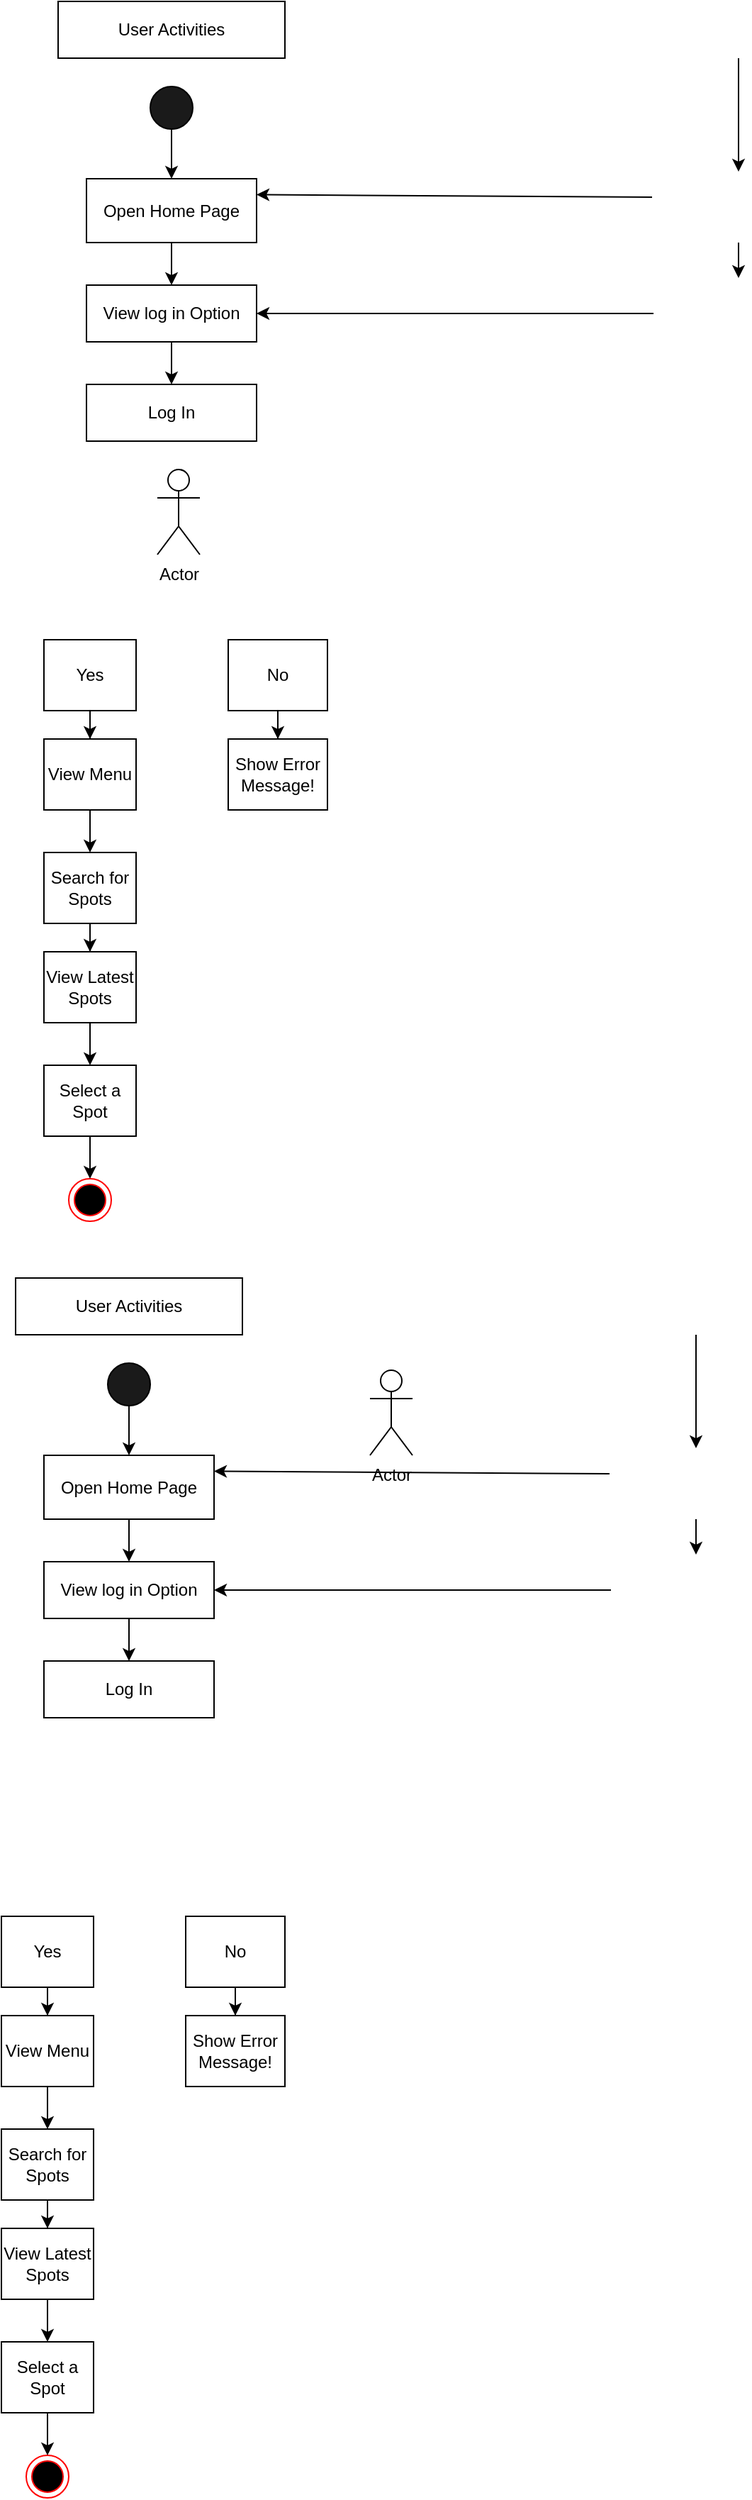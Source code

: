 <mxfile version="24.7.17">
  <diagram name="Seite-1" id="BTphIldE6bbO_cXO-Jw7">
    <mxGraphModel dx="1674" dy="746" grid="1" gridSize="10" guides="1" tooltips="1" connect="1" arrows="1" fold="1" page="1" pageScale="1" pageWidth="827" pageHeight="1169" math="0" shadow="0">
      <root>
        <mxCell id="0" />
        <mxCell id="1" parent="0" />
        <mxCell id="68CNgsPysHv9A_S6L-0B-2" value="User Activities" style="rounded=0;whiteSpace=wrap;html=1;" parent="1" vertex="1">
          <mxGeometry x="160" y="80" width="160" height="40" as="geometry" />
        </mxCell>
        <mxCell id="68CNgsPysHv9A_S6L-0B-3" value="" style="edgeStyle=orthogonalEdgeStyle;rounded=0;orthogonalLoop=1;jettySize=auto;html=1;" parent="1" edge="1">
          <mxGeometry relative="1" as="geometry">
            <Array as="points">
              <mxPoint x="640" y="150" />
              <mxPoint x="640" y="150" />
            </Array>
            <mxPoint x="640" y="120" as="sourcePoint" />
            <mxPoint x="640" y="200" as="targetPoint" />
          </mxGeometry>
        </mxCell>
        <mxCell id="68CNgsPysHv9A_S6L-0B-4" value="" style="edgeStyle=orthogonalEdgeStyle;rounded=0;orthogonalLoop=1;jettySize=auto;html=1;" parent="1" source="68CNgsPysHv9A_S6L-0B-5" target="68CNgsPysHv9A_S6L-0B-7" edge="1">
          <mxGeometry relative="1" as="geometry" />
        </mxCell>
        <mxCell id="68CNgsPysHv9A_S6L-0B-5" value="" style="ellipse;whiteSpace=wrap;html=1;aspect=fixed;fillColor=#1A1A1A;" parent="1" vertex="1">
          <mxGeometry x="225" y="140" width="30" height="30" as="geometry" />
        </mxCell>
        <mxCell id="68CNgsPysHv9A_S6L-0B-6" value="" style="edgeStyle=orthogonalEdgeStyle;rounded=0;orthogonalLoop=1;jettySize=auto;html=1;" parent="1" source="68CNgsPysHv9A_S6L-0B-7" target="68CNgsPysHv9A_S6L-0B-9" edge="1">
          <mxGeometry relative="1" as="geometry" />
        </mxCell>
        <mxCell id="68CNgsPysHv9A_S6L-0B-7" value="Open Home Page" style="whiteSpace=wrap;html=1;" parent="1" vertex="1">
          <mxGeometry x="180" y="205" width="120" height="45" as="geometry" />
        </mxCell>
        <mxCell id="68CNgsPysHv9A_S6L-0B-8" value="" style="edgeStyle=orthogonalEdgeStyle;rounded=0;orthogonalLoop=1;jettySize=auto;html=1;" parent="1" source="68CNgsPysHv9A_S6L-0B-9" target="68CNgsPysHv9A_S6L-0B-10" edge="1">
          <mxGeometry relative="1" as="geometry" />
        </mxCell>
        <mxCell id="68CNgsPysHv9A_S6L-0B-9" value="View log in Option" style="whiteSpace=wrap;html=1;" parent="1" vertex="1">
          <mxGeometry x="180" y="280" width="120" height="40" as="geometry" />
        </mxCell>
        <mxCell id="68CNgsPysHv9A_S6L-0B-10" value="Log In" style="whiteSpace=wrap;html=1;" parent="1" vertex="1">
          <mxGeometry x="180" y="350" width="120" height="40" as="geometry" />
        </mxCell>
        <mxCell id="68CNgsPysHv9A_S6L-0B-11" value="" style="edgeStyle=orthogonalEdgeStyle;rounded=0;orthogonalLoop=1;jettySize=auto;html=1;" parent="1" source="68CNgsPysHv9A_S6L-0B-12" target="68CNgsPysHv9A_S6L-0B-16" edge="1">
          <mxGeometry relative="1" as="geometry" />
        </mxCell>
        <mxCell id="68CNgsPysHv9A_S6L-0B-12" value="No" style="whiteSpace=wrap;html=1;" parent="1" vertex="1">
          <mxGeometry x="280" y="530" width="70" height="50" as="geometry" />
        </mxCell>
        <mxCell id="68CNgsPysHv9A_S6L-0B-13" value="" style="edgeStyle=orthogonalEdgeStyle;rounded=0;orthogonalLoop=1;jettySize=auto;html=1;" parent="1" source="68CNgsPysHv9A_S6L-0B-14" target="68CNgsPysHv9A_S6L-0B-15" edge="1">
          <mxGeometry relative="1" as="geometry" />
        </mxCell>
        <mxCell id="68CNgsPysHv9A_S6L-0B-14" value="Yes" style="whiteSpace=wrap;html=1;" parent="1" vertex="1">
          <mxGeometry x="150" y="530" width="65" height="50" as="geometry" />
        </mxCell>
        <mxCell id="68CNgsPysHv9A_S6L-0B-15" value="View Menu" style="whiteSpace=wrap;html=1;" parent="1" vertex="1">
          <mxGeometry x="150" y="600" width="65" height="50" as="geometry" />
        </mxCell>
        <mxCell id="68CNgsPysHv9A_S6L-0B-16" value="Show Error Message!" style="whiteSpace=wrap;html=1;" parent="1" vertex="1">
          <mxGeometry x="280" y="600" width="70" height="50" as="geometry" />
        </mxCell>
        <mxCell id="68CNgsPysHv9A_S6L-0B-17" value="" style="edgeStyle=orthogonalEdgeStyle;rounded=0;orthogonalLoop=1;jettySize=auto;html=1;" parent="1" target="68CNgsPysHv9A_S6L-0B-20" edge="1">
          <mxGeometry relative="1" as="geometry">
            <mxPoint x="182.5" y="730" as="sourcePoint" />
          </mxGeometry>
        </mxCell>
        <mxCell id="68CNgsPysHv9A_S6L-0B-18" style="edgeStyle=orthogonalEdgeStyle;rounded=0;orthogonalLoop=1;jettySize=auto;html=1;exitX=0.5;exitY=1;exitDx=0;exitDy=0;" parent="1" edge="1">
          <mxGeometry relative="1" as="geometry">
            <mxPoint x="540" y="450" as="sourcePoint" />
            <mxPoint x="540" y="450" as="targetPoint" />
          </mxGeometry>
        </mxCell>
        <mxCell id="68CNgsPysHv9A_S6L-0B-19" value="" style="edgeStyle=orthogonalEdgeStyle;rounded=0;orthogonalLoop=1;jettySize=auto;html=1;" parent="1" source="68CNgsPysHv9A_S6L-0B-20" target="68CNgsPysHv9A_S6L-0B-22" edge="1">
          <mxGeometry relative="1" as="geometry" />
        </mxCell>
        <mxCell id="68CNgsPysHv9A_S6L-0B-20" value="Search for Spots" style="whiteSpace=wrap;html=1;" parent="1" vertex="1">
          <mxGeometry x="150" y="680" width="65" height="50" as="geometry" />
        </mxCell>
        <mxCell id="68CNgsPysHv9A_S6L-0B-21" value="" style="edgeStyle=orthogonalEdgeStyle;rounded=0;orthogonalLoop=1;jettySize=auto;html=1;" parent="1" source="68CNgsPysHv9A_S6L-0B-22" target="68CNgsPysHv9A_S6L-0B-23" edge="1">
          <mxGeometry relative="1" as="geometry" />
        </mxCell>
        <mxCell id="68CNgsPysHv9A_S6L-0B-22" value="View Latest Spots" style="whiteSpace=wrap;html=1;" parent="1" vertex="1">
          <mxGeometry x="150" y="750" width="65" height="50" as="geometry" />
        </mxCell>
        <mxCell id="68CNgsPysHv9A_S6L-0B-23" value="Select a Spot" style="whiteSpace=wrap;html=1;" parent="1" vertex="1">
          <mxGeometry x="150" y="830" width="65" height="50" as="geometry" />
        </mxCell>
        <mxCell id="68CNgsPysHv9A_S6L-0B-24" value="" style="ellipse;html=1;shape=endState;fillColor=#000000;strokeColor=#ff0000;" parent="1" vertex="1">
          <mxGeometry x="167.5" y="910" width="30" height="30" as="geometry" />
        </mxCell>
        <mxCell id="68CNgsPysHv9A_S6L-0B-25" value="" style="edgeStyle=orthogonalEdgeStyle;rounded=0;orthogonalLoop=1;jettySize=auto;html=1;" parent="1" edge="1">
          <mxGeometry relative="1" as="geometry">
            <mxPoint x="640" y="250" as="sourcePoint" />
            <mxPoint x="640" y="275" as="targetPoint" />
          </mxGeometry>
        </mxCell>
        <mxCell id="68CNgsPysHv9A_S6L-0B-26" value="" style="endArrow=classic;html=1;rounded=0;entryX=1;entryY=0.25;entryDx=0;entryDy=0;exitX=-0.007;exitY=0.36;exitDx=0;exitDy=0;exitPerimeter=0;" parent="1" target="68CNgsPysHv9A_S6L-0B-7" edge="1">
          <mxGeometry width="50" height="50" relative="1" as="geometry">
            <mxPoint x="579" y="218" as="sourcePoint" />
            <mxPoint x="440" y="290" as="targetPoint" />
          </mxGeometry>
        </mxCell>
        <mxCell id="68CNgsPysHv9A_S6L-0B-27" value="" style="endArrow=classic;html=1;rounded=0;exitX=0;exitY=0.5;exitDx=0;exitDy=0;entryX=1;entryY=0.5;entryDx=0;entryDy=0;" parent="1" target="68CNgsPysHv9A_S6L-0B-9" edge="1">
          <mxGeometry width="50" height="50" relative="1" as="geometry">
            <mxPoint x="580" y="300" as="sourcePoint" />
            <mxPoint x="440" y="290" as="targetPoint" />
          </mxGeometry>
        </mxCell>
        <mxCell id="68CNgsPysHv9A_S6L-0B-28" value="" style="endArrow=classic;html=1;rounded=0;exitX=0.5;exitY=1;exitDx=0;exitDy=0;entryX=0.5;entryY=0;entryDx=0;entryDy=0;" parent="1" source="68CNgsPysHv9A_S6L-0B-15" target="68CNgsPysHv9A_S6L-0B-20" edge="1">
          <mxGeometry width="50" height="50" relative="1" as="geometry">
            <mxPoint x="250" y="710" as="sourcePoint" />
            <mxPoint x="340" y="710" as="targetPoint" />
          </mxGeometry>
        </mxCell>
        <mxCell id="68CNgsPysHv9A_S6L-0B-29" value="" style="endArrow=classic;html=1;rounded=0;exitX=0.5;exitY=1;exitDx=0;exitDy=0;entryX=0.5;entryY=0;entryDx=0;entryDy=0;" parent="1" source="68CNgsPysHv9A_S6L-0B-23" target="68CNgsPysHv9A_S6L-0B-24" edge="1">
          <mxGeometry width="50" height="50" relative="1" as="geometry">
            <mxPoint x="10" y="970" as="sourcePoint" />
            <mxPoint x="267.5" y="910" as="targetPoint" />
          </mxGeometry>
        </mxCell>
        <mxCell id="W2C030SJba9mZZKaXuLO-29" value="Actor" style="shape=umlActor;verticalLabelPosition=bottom;verticalAlign=top;html=1;outlineConnect=0;" vertex="1" parent="1">
          <mxGeometry x="230" y="410" width="30" height="60" as="geometry" />
        </mxCell>
        <mxCell id="W2C030SJba9mZZKaXuLO-30" value="User Activities" style="rounded=0;whiteSpace=wrap;html=1;" vertex="1" parent="1">
          <mxGeometry x="130" y="980" width="160" height="40" as="geometry" />
        </mxCell>
        <mxCell id="W2C030SJba9mZZKaXuLO-31" value="" style="edgeStyle=orthogonalEdgeStyle;rounded=0;orthogonalLoop=1;jettySize=auto;html=1;" edge="1" parent="1">
          <mxGeometry relative="1" as="geometry">
            <Array as="points">
              <mxPoint x="610" y="1050" />
              <mxPoint x="610" y="1050" />
            </Array>
            <mxPoint x="610" y="1020" as="sourcePoint" />
            <mxPoint x="610" y="1100" as="targetPoint" />
          </mxGeometry>
        </mxCell>
        <mxCell id="W2C030SJba9mZZKaXuLO-32" value="" style="edgeStyle=orthogonalEdgeStyle;rounded=0;orthogonalLoop=1;jettySize=auto;html=1;" edge="1" parent="1" source="W2C030SJba9mZZKaXuLO-33" target="W2C030SJba9mZZKaXuLO-35">
          <mxGeometry relative="1" as="geometry" />
        </mxCell>
        <mxCell id="W2C030SJba9mZZKaXuLO-33" value="" style="ellipse;whiteSpace=wrap;html=1;aspect=fixed;fillColor=#1A1A1A;" vertex="1" parent="1">
          <mxGeometry x="195" y="1040" width="30" height="30" as="geometry" />
        </mxCell>
        <mxCell id="W2C030SJba9mZZKaXuLO-34" value="" style="edgeStyle=orthogonalEdgeStyle;rounded=0;orthogonalLoop=1;jettySize=auto;html=1;" edge="1" parent="1" source="W2C030SJba9mZZKaXuLO-35" target="W2C030SJba9mZZKaXuLO-37">
          <mxGeometry relative="1" as="geometry" />
        </mxCell>
        <mxCell id="W2C030SJba9mZZKaXuLO-35" value="Open Home Page" style="whiteSpace=wrap;html=1;" vertex="1" parent="1">
          <mxGeometry x="150" y="1105" width="120" height="45" as="geometry" />
        </mxCell>
        <mxCell id="W2C030SJba9mZZKaXuLO-36" value="" style="edgeStyle=orthogonalEdgeStyle;rounded=0;orthogonalLoop=1;jettySize=auto;html=1;" edge="1" parent="1" source="W2C030SJba9mZZKaXuLO-37" target="W2C030SJba9mZZKaXuLO-38">
          <mxGeometry relative="1" as="geometry" />
        </mxCell>
        <mxCell id="W2C030SJba9mZZKaXuLO-37" value="View log in Option" style="whiteSpace=wrap;html=1;" vertex="1" parent="1">
          <mxGeometry x="150" y="1180" width="120" height="40" as="geometry" />
        </mxCell>
        <mxCell id="W2C030SJba9mZZKaXuLO-38" value="Log In" style="whiteSpace=wrap;html=1;" vertex="1" parent="1">
          <mxGeometry x="150" y="1250" width="120" height="40" as="geometry" />
        </mxCell>
        <mxCell id="W2C030SJba9mZZKaXuLO-39" value="" style="edgeStyle=orthogonalEdgeStyle;rounded=0;orthogonalLoop=1;jettySize=auto;html=1;" edge="1" parent="1" source="W2C030SJba9mZZKaXuLO-40" target="W2C030SJba9mZZKaXuLO-44">
          <mxGeometry relative="1" as="geometry" />
        </mxCell>
        <mxCell id="W2C030SJba9mZZKaXuLO-40" value="No" style="whiteSpace=wrap;html=1;" vertex="1" parent="1">
          <mxGeometry x="250" y="1430" width="70" height="50" as="geometry" />
        </mxCell>
        <mxCell id="W2C030SJba9mZZKaXuLO-41" value="" style="edgeStyle=orthogonalEdgeStyle;rounded=0;orthogonalLoop=1;jettySize=auto;html=1;" edge="1" parent="1" source="W2C030SJba9mZZKaXuLO-42" target="W2C030SJba9mZZKaXuLO-43">
          <mxGeometry relative="1" as="geometry" />
        </mxCell>
        <mxCell id="W2C030SJba9mZZKaXuLO-42" value="Yes" style="whiteSpace=wrap;html=1;" vertex="1" parent="1">
          <mxGeometry x="120" y="1430" width="65" height="50" as="geometry" />
        </mxCell>
        <mxCell id="W2C030SJba9mZZKaXuLO-43" value="View Menu" style="whiteSpace=wrap;html=1;" vertex="1" parent="1">
          <mxGeometry x="120" y="1500" width="65" height="50" as="geometry" />
        </mxCell>
        <mxCell id="W2C030SJba9mZZKaXuLO-44" value="Show Error Message!" style="whiteSpace=wrap;html=1;" vertex="1" parent="1">
          <mxGeometry x="250" y="1500" width="70" height="50" as="geometry" />
        </mxCell>
        <mxCell id="W2C030SJba9mZZKaXuLO-45" value="" style="edgeStyle=orthogonalEdgeStyle;rounded=0;orthogonalLoop=1;jettySize=auto;html=1;" edge="1" parent="1" target="W2C030SJba9mZZKaXuLO-48">
          <mxGeometry relative="1" as="geometry">
            <mxPoint x="152.5" y="1630" as="sourcePoint" />
          </mxGeometry>
        </mxCell>
        <mxCell id="W2C030SJba9mZZKaXuLO-46" style="edgeStyle=orthogonalEdgeStyle;rounded=0;orthogonalLoop=1;jettySize=auto;html=1;exitX=0.5;exitY=1;exitDx=0;exitDy=0;" edge="1" parent="1">
          <mxGeometry relative="1" as="geometry">
            <mxPoint x="510" y="1350" as="sourcePoint" />
            <mxPoint x="510" y="1350" as="targetPoint" />
          </mxGeometry>
        </mxCell>
        <mxCell id="W2C030SJba9mZZKaXuLO-47" value="" style="edgeStyle=orthogonalEdgeStyle;rounded=0;orthogonalLoop=1;jettySize=auto;html=1;" edge="1" parent="1" source="W2C030SJba9mZZKaXuLO-48" target="W2C030SJba9mZZKaXuLO-50">
          <mxGeometry relative="1" as="geometry" />
        </mxCell>
        <mxCell id="W2C030SJba9mZZKaXuLO-48" value="Search for Spots" style="whiteSpace=wrap;html=1;" vertex="1" parent="1">
          <mxGeometry x="120" y="1580" width="65" height="50" as="geometry" />
        </mxCell>
        <mxCell id="W2C030SJba9mZZKaXuLO-49" value="" style="edgeStyle=orthogonalEdgeStyle;rounded=0;orthogonalLoop=1;jettySize=auto;html=1;" edge="1" parent="1" source="W2C030SJba9mZZKaXuLO-50" target="W2C030SJba9mZZKaXuLO-51">
          <mxGeometry relative="1" as="geometry" />
        </mxCell>
        <mxCell id="W2C030SJba9mZZKaXuLO-50" value="View Latest Spots" style="whiteSpace=wrap;html=1;" vertex="1" parent="1">
          <mxGeometry x="120" y="1650" width="65" height="50" as="geometry" />
        </mxCell>
        <mxCell id="W2C030SJba9mZZKaXuLO-51" value="Select a Spot" style="whiteSpace=wrap;html=1;" vertex="1" parent="1">
          <mxGeometry x="120" y="1730" width="65" height="50" as="geometry" />
        </mxCell>
        <mxCell id="W2C030SJba9mZZKaXuLO-52" value="" style="ellipse;html=1;shape=endState;fillColor=#000000;strokeColor=#ff0000;" vertex="1" parent="1">
          <mxGeometry x="137.5" y="1810" width="30" height="30" as="geometry" />
        </mxCell>
        <mxCell id="W2C030SJba9mZZKaXuLO-53" value="" style="edgeStyle=orthogonalEdgeStyle;rounded=0;orthogonalLoop=1;jettySize=auto;html=1;" edge="1" parent="1">
          <mxGeometry relative="1" as="geometry">
            <mxPoint x="610" y="1150" as="sourcePoint" />
            <mxPoint x="610" y="1175" as="targetPoint" />
          </mxGeometry>
        </mxCell>
        <mxCell id="W2C030SJba9mZZKaXuLO-54" value="" style="endArrow=classic;html=1;rounded=0;entryX=1;entryY=0.25;entryDx=0;entryDy=0;exitX=-0.007;exitY=0.36;exitDx=0;exitDy=0;exitPerimeter=0;" edge="1" parent="1" target="W2C030SJba9mZZKaXuLO-35">
          <mxGeometry width="50" height="50" relative="1" as="geometry">
            <mxPoint x="549" y="1118" as="sourcePoint" />
            <mxPoint x="410" y="1190" as="targetPoint" />
          </mxGeometry>
        </mxCell>
        <mxCell id="W2C030SJba9mZZKaXuLO-55" value="" style="endArrow=classic;html=1;rounded=0;exitX=0;exitY=0.5;exitDx=0;exitDy=0;entryX=1;entryY=0.5;entryDx=0;entryDy=0;" edge="1" parent="1" target="W2C030SJba9mZZKaXuLO-37">
          <mxGeometry width="50" height="50" relative="1" as="geometry">
            <mxPoint x="550" y="1200" as="sourcePoint" />
            <mxPoint x="410" y="1190" as="targetPoint" />
          </mxGeometry>
        </mxCell>
        <mxCell id="W2C030SJba9mZZKaXuLO-56" value="" style="endArrow=classic;html=1;rounded=0;exitX=0.5;exitY=1;exitDx=0;exitDy=0;entryX=0.5;entryY=0;entryDx=0;entryDy=0;" edge="1" parent="1" source="W2C030SJba9mZZKaXuLO-43" target="W2C030SJba9mZZKaXuLO-48">
          <mxGeometry width="50" height="50" relative="1" as="geometry">
            <mxPoint x="220" y="1610" as="sourcePoint" />
            <mxPoint x="310" y="1610" as="targetPoint" />
          </mxGeometry>
        </mxCell>
        <mxCell id="W2C030SJba9mZZKaXuLO-57" value="" style="endArrow=classic;html=1;rounded=0;exitX=0.5;exitY=1;exitDx=0;exitDy=0;entryX=0.5;entryY=0;entryDx=0;entryDy=0;" edge="1" parent="1" source="W2C030SJba9mZZKaXuLO-51" target="W2C030SJba9mZZKaXuLO-52">
          <mxGeometry width="50" height="50" relative="1" as="geometry">
            <mxPoint x="-20" y="1870" as="sourcePoint" />
            <mxPoint x="237.5" y="1810" as="targetPoint" />
          </mxGeometry>
        </mxCell>
        <mxCell id="W2C030SJba9mZZKaXuLO-58" value="Actor" style="shape=umlActor;verticalLabelPosition=bottom;verticalAlign=top;html=1;outlineConnect=0;" vertex="1" parent="1">
          <mxGeometry x="380" y="1045" width="30" height="60" as="geometry" />
        </mxCell>
      </root>
    </mxGraphModel>
  </diagram>
</mxfile>
